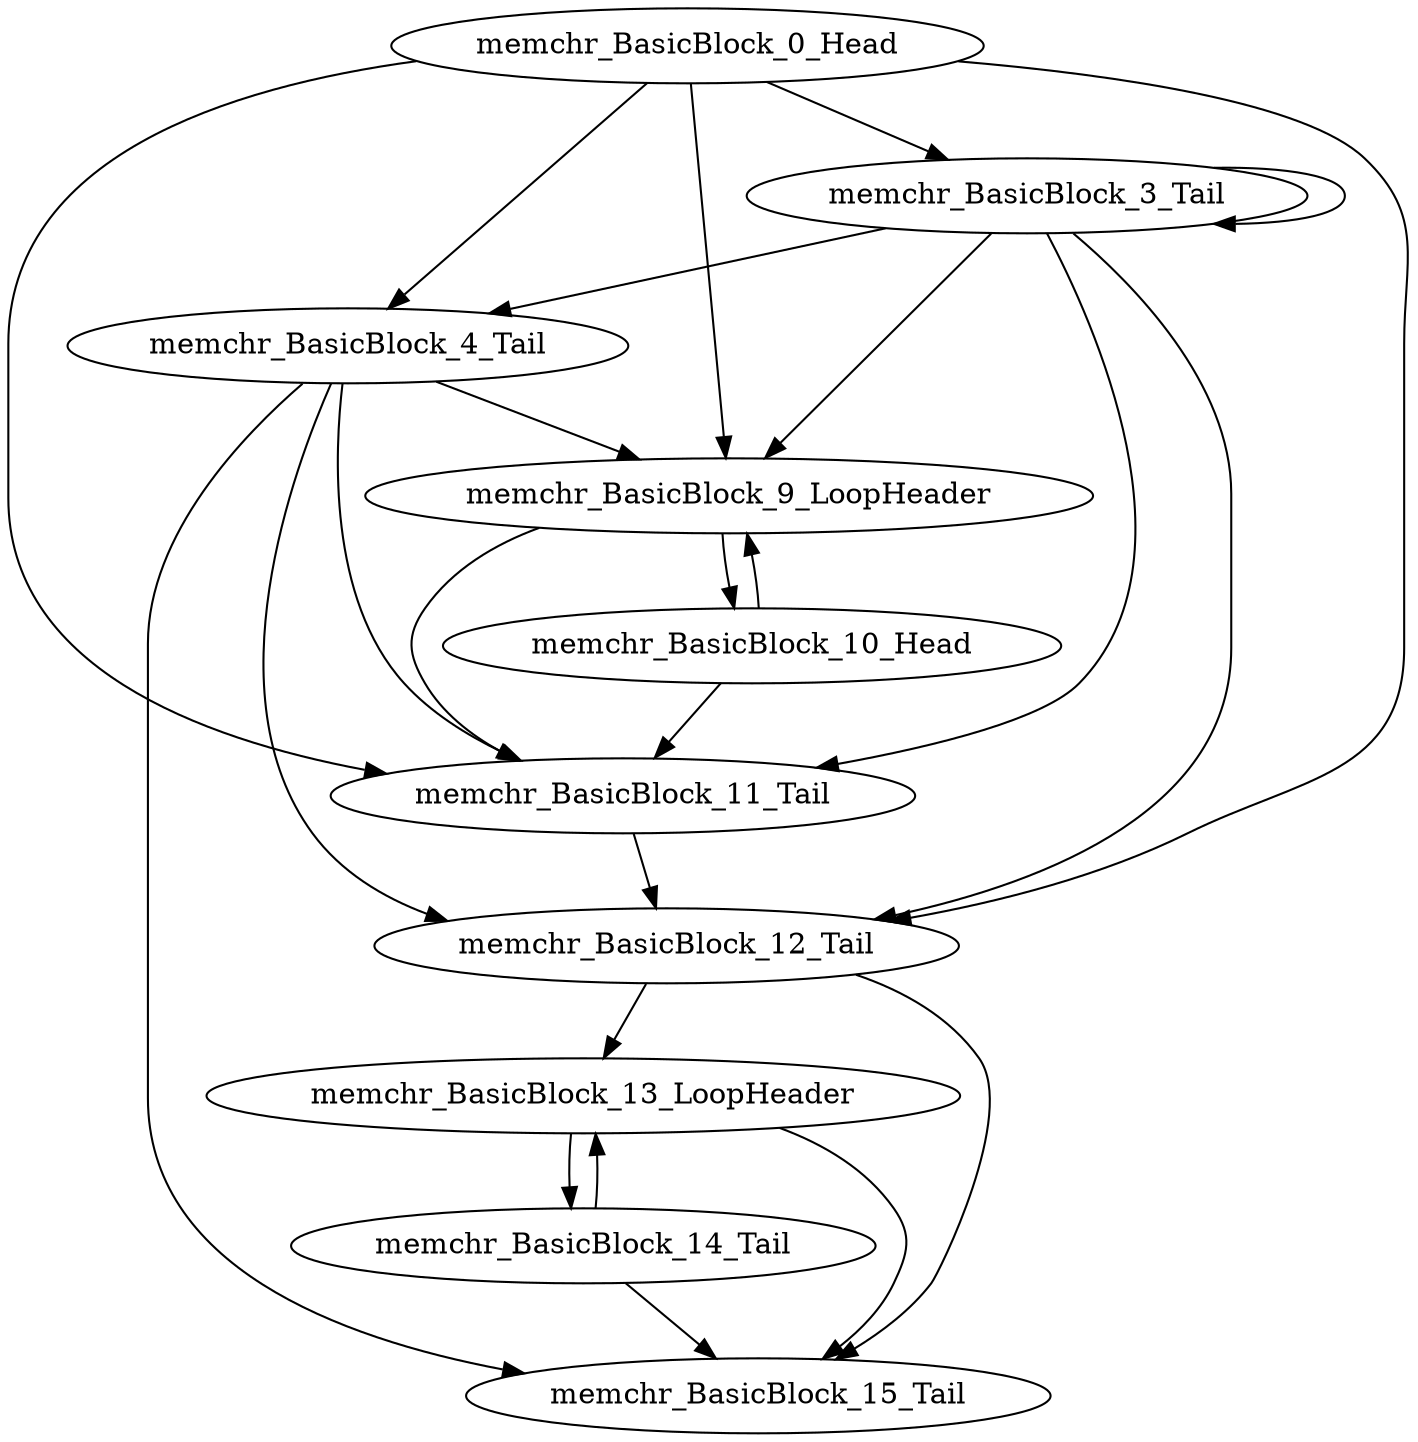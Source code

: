 digraph G {
    "memchr_BasicBlock_13_LoopHeader" -> "memchr_BasicBlock_15_Tail"
    "memchr_BasicBlock_13_LoopHeader" -> "memchr_BasicBlock_14_Tail"
    "memchr_BasicBlock_4_Tail" -> "memchr_BasicBlock_15_Tail"
    "memchr_BasicBlock_4_Tail" -> "memchr_BasicBlock_12_Tail"
    "memchr_BasicBlock_4_Tail" -> "memchr_BasicBlock_9_LoopHeader"
    "memchr_BasicBlock_4_Tail" -> "memchr_BasicBlock_11_Tail"
    "memchr_BasicBlock_0_Head" -> "memchr_BasicBlock_4_Tail"
    "memchr_BasicBlock_0_Head" -> "memchr_BasicBlock_12_Tail"
    "memchr_BasicBlock_0_Head" -> "memchr_BasicBlock_9_LoopHeader"
    "memchr_BasicBlock_0_Head" -> "memchr_BasicBlock_11_Tail"
    "memchr_BasicBlock_0_Head" -> "memchr_BasicBlock_3_Tail"
    "memchr_BasicBlock_10_Head" -> "memchr_BasicBlock_9_LoopHeader"
    "memchr_BasicBlock_10_Head" -> "memchr_BasicBlock_11_Tail"
    "memchr_BasicBlock_12_Tail" -> "memchr_BasicBlock_13_LoopHeader"
    "memchr_BasicBlock_12_Tail" -> "memchr_BasicBlock_15_Tail"
    "memchr_BasicBlock_14_Tail" -> "memchr_BasicBlock_13_LoopHeader"
    "memchr_BasicBlock_14_Tail" -> "memchr_BasicBlock_15_Tail"
    "memchr_BasicBlock_9_LoopHeader" -> "memchr_BasicBlock_10_Head"
    "memchr_BasicBlock_9_LoopHeader" -> "memchr_BasicBlock_11_Tail"
    "memchr_BasicBlock_11_Tail" -> "memchr_BasicBlock_12_Tail"
    "memchr_BasicBlock_3_Tail" -> "memchr_BasicBlock_4_Tail"
    "memchr_BasicBlock_3_Tail" -> "memchr_BasicBlock_12_Tail"
    "memchr_BasicBlock_3_Tail" -> "memchr_BasicBlock_9_LoopHeader"
    "memchr_BasicBlock_3_Tail" -> "memchr_BasicBlock_11_Tail"
    "memchr_BasicBlock_3_Tail" -> "memchr_BasicBlock_3_Tail"
}
